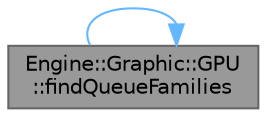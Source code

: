 digraph "Engine::Graphic::GPU::findQueueFamilies"
{
 // LATEX_PDF_SIZE
  bgcolor="transparent";
  edge [fontname=Helvetica,fontsize=10,labelfontname=Helvetica,labelfontsize=10];
  node [fontname=Helvetica,fontsize=10,shape=box,height=0.2,width=0.4];
  rankdir="LR";
  Node1 [id="Node000001",label="Engine::Graphic::GPU\l::findQueueFamilies",height=0.2,width=0.4,color="gray40", fillcolor="grey60", style="filled", fontcolor="black",tooltip="Encuentra los índices de las familias de colas para el dispositivo."];
  Node1 -> Node1 [id="edge1_Node000001_Node000001",color="steelblue1",style="solid",tooltip=" "];
}
